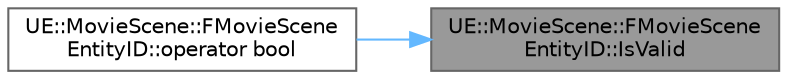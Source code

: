digraph "UE::MovieScene::FMovieSceneEntityID::IsValid"
{
 // INTERACTIVE_SVG=YES
 // LATEX_PDF_SIZE
  bgcolor="transparent";
  edge [fontname=Helvetica,fontsize=10,labelfontname=Helvetica,labelfontsize=10];
  node [fontname=Helvetica,fontsize=10,shape=box,height=0.2,width=0.4];
  rankdir="RL";
  Node1 [id="Node000001",label="UE::MovieScene::FMovieScene\lEntityID::IsValid",height=0.2,width=0.4,color="gray40", fillcolor="grey60", style="filled", fontcolor="black",tooltip=" "];
  Node1 -> Node2 [id="edge1_Node000001_Node000002",dir="back",color="steelblue1",style="solid",tooltip=" "];
  Node2 [id="Node000002",label="UE::MovieScene::FMovieScene\lEntityID::operator bool",height=0.2,width=0.4,color="grey40", fillcolor="white", style="filled",URL="$d2/d7f/structUE_1_1MovieScene_1_1FMovieSceneEntityID.html#ad22c904bbe43abbfd972133852dd634c",tooltip=" "];
}
